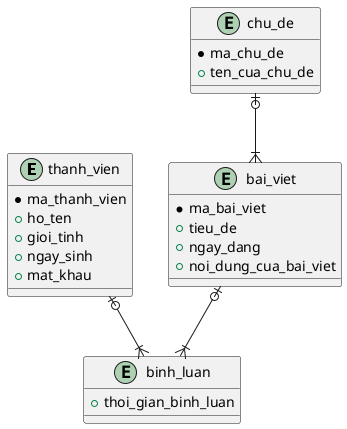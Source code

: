 @startuml

entity "thanh_vien" as thanh_vien {
	* ma_thanh_vien
	+ ho_ten
	+ gioi_tinh
	+ ngay_sinh
	+ mat_khau
}

entity "bai_viet" as bai_viet {
	* ma_bai_viet
	+ tieu_de
	+ ngay_dang
	+ noi_dung_cua_bai_viet
}

entity "chu_de" as chu_de {
	* ma_chu_de
	+ ten_cua_chu_de
}

entity "binh_luan" as binh_luan {
	+ thoi_gian_binh_luan
}

chu_de |o--|{ bai_viet

bai_viet |o--|{ binh_luan

thanh_vien |o--|{ binh_luan

@enduml